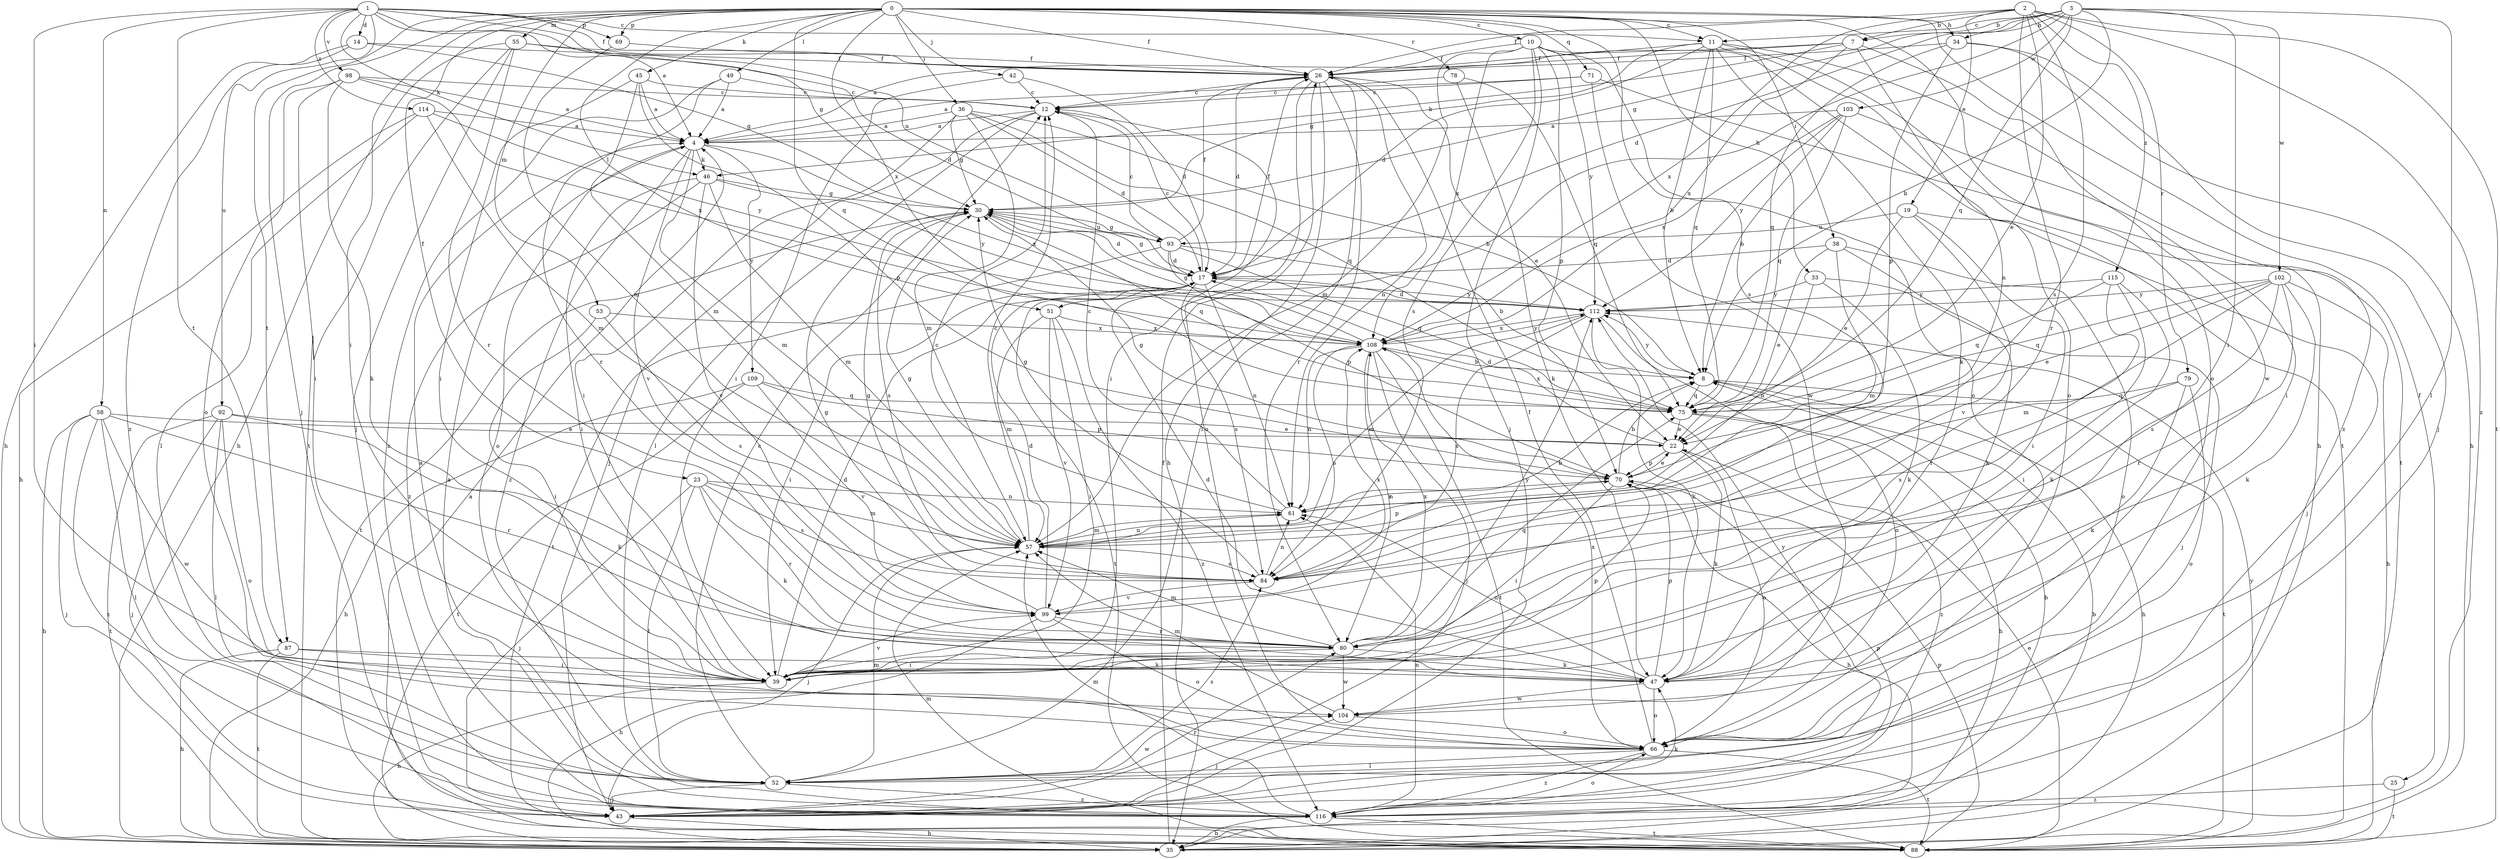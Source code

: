 strict digraph  {
0;
1;
2;
3;
4;
7;
8;
10;
11;
12;
14;
17;
19;
22;
23;
25;
26;
30;
33;
34;
35;
36;
38;
39;
42;
43;
45;
46;
47;
49;
51;
52;
53;
55;
57;
58;
61;
66;
69;
70;
71;
75;
78;
79;
80;
84;
87;
88;
92;
93;
98;
99;
102;
103;
104;
108;
109;
112;
114;
115;
116;
0 -> 10  [label=c];
0 -> 11  [label=c];
0 -> 23  [label=f];
0 -> 25  [label=f];
0 -> 26  [label=f];
0 -> 33  [label=h];
0 -> 34  [label=h];
0 -> 36  [label=i];
0 -> 38  [label=i];
0 -> 39  [label=i];
0 -> 42  [label=j];
0 -> 43  [label=j];
0 -> 45  [label=k];
0 -> 49  [label=l];
0 -> 51  [label=l];
0 -> 53  [label=m];
0 -> 55  [label=m];
0 -> 66  [label=o];
0 -> 69  [label=p];
0 -> 71  [label=q];
0 -> 75  [label=q];
0 -> 78  [label=r];
0 -> 84  [label=s];
0 -> 87  [label=t];
0 -> 108  [label=x];
1 -> 4  [label=a];
1 -> 11  [label=c];
1 -> 14  [label=d];
1 -> 26  [label=f];
1 -> 30  [label=g];
1 -> 39  [label=i];
1 -> 46  [label=k];
1 -> 58  [label=n];
1 -> 69  [label=p];
1 -> 87  [label=t];
1 -> 92  [label=u];
1 -> 93  [label=u];
1 -> 98  [label=v];
1 -> 114  [label=z];
2 -> 7  [label=b];
2 -> 19  [label=e];
2 -> 22  [label=e];
2 -> 26  [label=f];
2 -> 79  [label=r];
2 -> 80  [label=r];
2 -> 84  [label=s];
2 -> 88  [label=t];
2 -> 108  [label=x];
2 -> 115  [label=z];
2 -> 116  [label=z];
3 -> 7  [label=b];
3 -> 8  [label=b];
3 -> 11  [label=c];
3 -> 17  [label=d];
3 -> 30  [label=g];
3 -> 34  [label=h];
3 -> 39  [label=i];
3 -> 51  [label=l];
3 -> 52  [label=l];
3 -> 75  [label=q];
3 -> 102  [label=w];
3 -> 103  [label=w];
4 -> 46  [label=k];
4 -> 57  [label=m];
4 -> 66  [label=o];
4 -> 99  [label=v];
4 -> 108  [label=x];
4 -> 109  [label=y];
4 -> 116  [label=z];
7 -> 4  [label=a];
7 -> 26  [label=f];
7 -> 46  [label=k];
7 -> 61  [label=n];
7 -> 104  [label=w];
7 -> 108  [label=x];
8 -> 35  [label=h];
8 -> 75  [label=q];
8 -> 88  [label=t];
8 -> 112  [label=y];
10 -> 26  [label=f];
10 -> 43  [label=j];
10 -> 57  [label=m];
10 -> 66  [label=o];
10 -> 70  [label=p];
10 -> 84  [label=s];
10 -> 88  [label=t];
10 -> 108  [label=x];
10 -> 112  [label=y];
11 -> 8  [label=b];
11 -> 17  [label=d];
11 -> 26  [label=f];
11 -> 30  [label=g];
11 -> 35  [label=h];
11 -> 47  [label=k];
11 -> 66  [label=o];
11 -> 75  [label=q];
11 -> 116  [label=z];
12 -> 4  [label=a];
12 -> 43  [label=j];
12 -> 52  [label=l];
12 -> 66  [label=o];
14 -> 26  [label=f];
14 -> 30  [label=g];
14 -> 35  [label=h];
14 -> 116  [label=z];
17 -> 12  [label=c];
17 -> 26  [label=f];
17 -> 30  [label=g];
17 -> 39  [label=i];
17 -> 61  [label=n];
17 -> 84  [label=s];
17 -> 88  [label=t];
17 -> 112  [label=y];
19 -> 22  [label=e];
19 -> 39  [label=i];
19 -> 43  [label=j];
19 -> 93  [label=u];
19 -> 99  [label=v];
22 -> 17  [label=d];
22 -> 47  [label=k];
22 -> 66  [label=o];
22 -> 70  [label=p];
23 -> 43  [label=j];
23 -> 47  [label=k];
23 -> 52  [label=l];
23 -> 57  [label=m];
23 -> 61  [label=n];
23 -> 80  [label=r];
23 -> 84  [label=s];
25 -> 88  [label=t];
25 -> 116  [label=z];
26 -> 12  [label=c];
26 -> 17  [label=d];
26 -> 22  [label=e];
26 -> 35  [label=h];
26 -> 39  [label=i];
26 -> 52  [label=l];
26 -> 61  [label=n];
26 -> 80  [label=r];
30 -> 17  [label=d];
30 -> 75  [label=q];
30 -> 84  [label=s];
30 -> 88  [label=t];
30 -> 93  [label=u];
33 -> 43  [label=j];
33 -> 47  [label=k];
33 -> 61  [label=n];
33 -> 112  [label=y];
34 -> 26  [label=f];
34 -> 35  [label=h];
34 -> 43  [label=j];
34 -> 70  [label=p];
34 -> 75  [label=q];
35 -> 8  [label=b];
35 -> 26  [label=f];
36 -> 4  [label=a];
36 -> 8  [label=b];
36 -> 17  [label=d];
36 -> 30  [label=g];
36 -> 39  [label=i];
36 -> 57  [label=m];
36 -> 75  [label=q];
38 -> 17  [label=d];
38 -> 22  [label=e];
38 -> 47  [label=k];
38 -> 57  [label=m];
38 -> 66  [label=o];
39 -> 17  [label=d];
39 -> 35  [label=h];
39 -> 70  [label=p];
39 -> 99  [label=v];
42 -> 12  [label=c];
42 -> 17  [label=d];
42 -> 39  [label=i];
43 -> 35  [label=h];
43 -> 47  [label=k];
43 -> 80  [label=r];
45 -> 4  [label=a];
45 -> 12  [label=c];
45 -> 39  [label=i];
45 -> 57  [label=m];
45 -> 70  [label=p];
46 -> 30  [label=g];
46 -> 39  [label=i];
46 -> 57  [label=m];
46 -> 99  [label=v];
46 -> 112  [label=y];
46 -> 116  [label=z];
47 -> 17  [label=d];
47 -> 61  [label=n];
47 -> 66  [label=o];
47 -> 70  [label=p];
47 -> 104  [label=w];
49 -> 4  [label=a];
49 -> 12  [label=c];
49 -> 80  [label=r];
49 -> 116  [label=z];
51 -> 39  [label=i];
51 -> 57  [label=m];
51 -> 99  [label=v];
51 -> 108  [label=x];
51 -> 116  [label=z];
52 -> 4  [label=a];
52 -> 12  [label=c];
52 -> 43  [label=j];
52 -> 57  [label=m];
52 -> 84  [label=s];
52 -> 104  [label=w];
52 -> 112  [label=y];
52 -> 116  [label=z];
53 -> 39  [label=i];
53 -> 84  [label=s];
53 -> 108  [label=x];
55 -> 17  [label=d];
55 -> 26  [label=f];
55 -> 35  [label=h];
55 -> 43  [label=j];
55 -> 80  [label=r];
55 -> 88  [label=t];
57 -> 8  [label=b];
57 -> 12  [label=c];
57 -> 30  [label=g];
57 -> 43  [label=j];
57 -> 61  [label=n];
57 -> 70  [label=p];
57 -> 84  [label=s];
58 -> 22  [label=e];
58 -> 35  [label=h];
58 -> 43  [label=j];
58 -> 52  [label=l];
58 -> 80  [label=r];
58 -> 104  [label=w];
58 -> 116  [label=z];
61 -> 12  [label=c];
61 -> 30  [label=g];
61 -> 57  [label=m];
66 -> 26  [label=f];
66 -> 52  [label=l];
66 -> 88  [label=t];
66 -> 108  [label=x];
66 -> 116  [label=z];
69 -> 26  [label=f];
69 -> 57  [label=m];
70 -> 8  [label=b];
70 -> 22  [label=e];
70 -> 30  [label=g];
70 -> 35  [label=h];
70 -> 39  [label=i];
70 -> 61  [label=n];
71 -> 4  [label=a];
71 -> 12  [label=c];
71 -> 88  [label=t];
71 -> 104  [label=w];
75 -> 22  [label=e];
75 -> 35  [label=h];
75 -> 108  [label=x];
75 -> 116  [label=z];
78 -> 12  [label=c];
78 -> 47  [label=k];
78 -> 75  [label=q];
79 -> 47  [label=k];
79 -> 66  [label=o];
79 -> 75  [label=q];
79 -> 84  [label=s];
80 -> 39  [label=i];
80 -> 47  [label=k];
80 -> 57  [label=m];
80 -> 75  [label=q];
80 -> 104  [label=w];
80 -> 108  [label=x];
80 -> 112  [label=y];
84 -> 12  [label=c];
84 -> 30  [label=g];
84 -> 61  [label=n];
84 -> 99  [label=v];
87 -> 35  [label=h];
87 -> 39  [label=i];
87 -> 47  [label=k];
87 -> 88  [label=t];
88 -> 4  [label=a];
88 -> 22  [label=e];
88 -> 57  [label=m];
88 -> 70  [label=p];
88 -> 112  [label=y];
92 -> 22  [label=e];
92 -> 43  [label=j];
92 -> 47  [label=k];
92 -> 52  [label=l];
92 -> 66  [label=o];
92 -> 88  [label=t];
93 -> 8  [label=b];
93 -> 12  [label=c];
93 -> 17  [label=d];
93 -> 26  [label=f];
93 -> 30  [label=g];
93 -> 70  [label=p];
93 -> 75  [label=q];
93 -> 88  [label=t];
98 -> 4  [label=a];
98 -> 12  [label=c];
98 -> 39  [label=i];
98 -> 47  [label=k];
98 -> 66  [label=o];
98 -> 108  [label=x];
99 -> 17  [label=d];
99 -> 30  [label=g];
99 -> 35  [label=h];
99 -> 66  [label=o];
99 -> 80  [label=r];
99 -> 108  [label=x];
102 -> 22  [label=e];
102 -> 35  [label=h];
102 -> 47  [label=k];
102 -> 57  [label=m];
102 -> 75  [label=q];
102 -> 80  [label=r];
102 -> 84  [label=s];
102 -> 112  [label=y];
103 -> 4  [label=a];
103 -> 8  [label=b];
103 -> 39  [label=i];
103 -> 75  [label=q];
103 -> 108  [label=x];
103 -> 112  [label=y];
104 -> 43  [label=j];
104 -> 57  [label=m];
104 -> 66  [label=o];
108 -> 8  [label=b];
108 -> 30  [label=g];
108 -> 43  [label=j];
108 -> 61  [label=n];
108 -> 80  [label=r];
108 -> 84  [label=s];
108 -> 88  [label=t];
108 -> 112  [label=y];
109 -> 35  [label=h];
109 -> 70  [label=p];
109 -> 75  [label=q];
109 -> 88  [label=t];
109 -> 99  [label=v];
112 -> 17  [label=d];
112 -> 47  [label=k];
112 -> 57  [label=m];
112 -> 66  [label=o];
112 -> 84  [label=s];
112 -> 108  [label=x];
114 -> 4  [label=a];
114 -> 35  [label=h];
114 -> 52  [label=l];
114 -> 57  [label=m];
114 -> 112  [label=y];
115 -> 39  [label=i];
115 -> 47  [label=k];
115 -> 75  [label=q];
115 -> 80  [label=r];
115 -> 112  [label=y];
116 -> 4  [label=a];
116 -> 8  [label=b];
116 -> 35  [label=h];
116 -> 57  [label=m];
116 -> 61  [label=n];
116 -> 66  [label=o];
116 -> 70  [label=p];
116 -> 88  [label=t];
}
